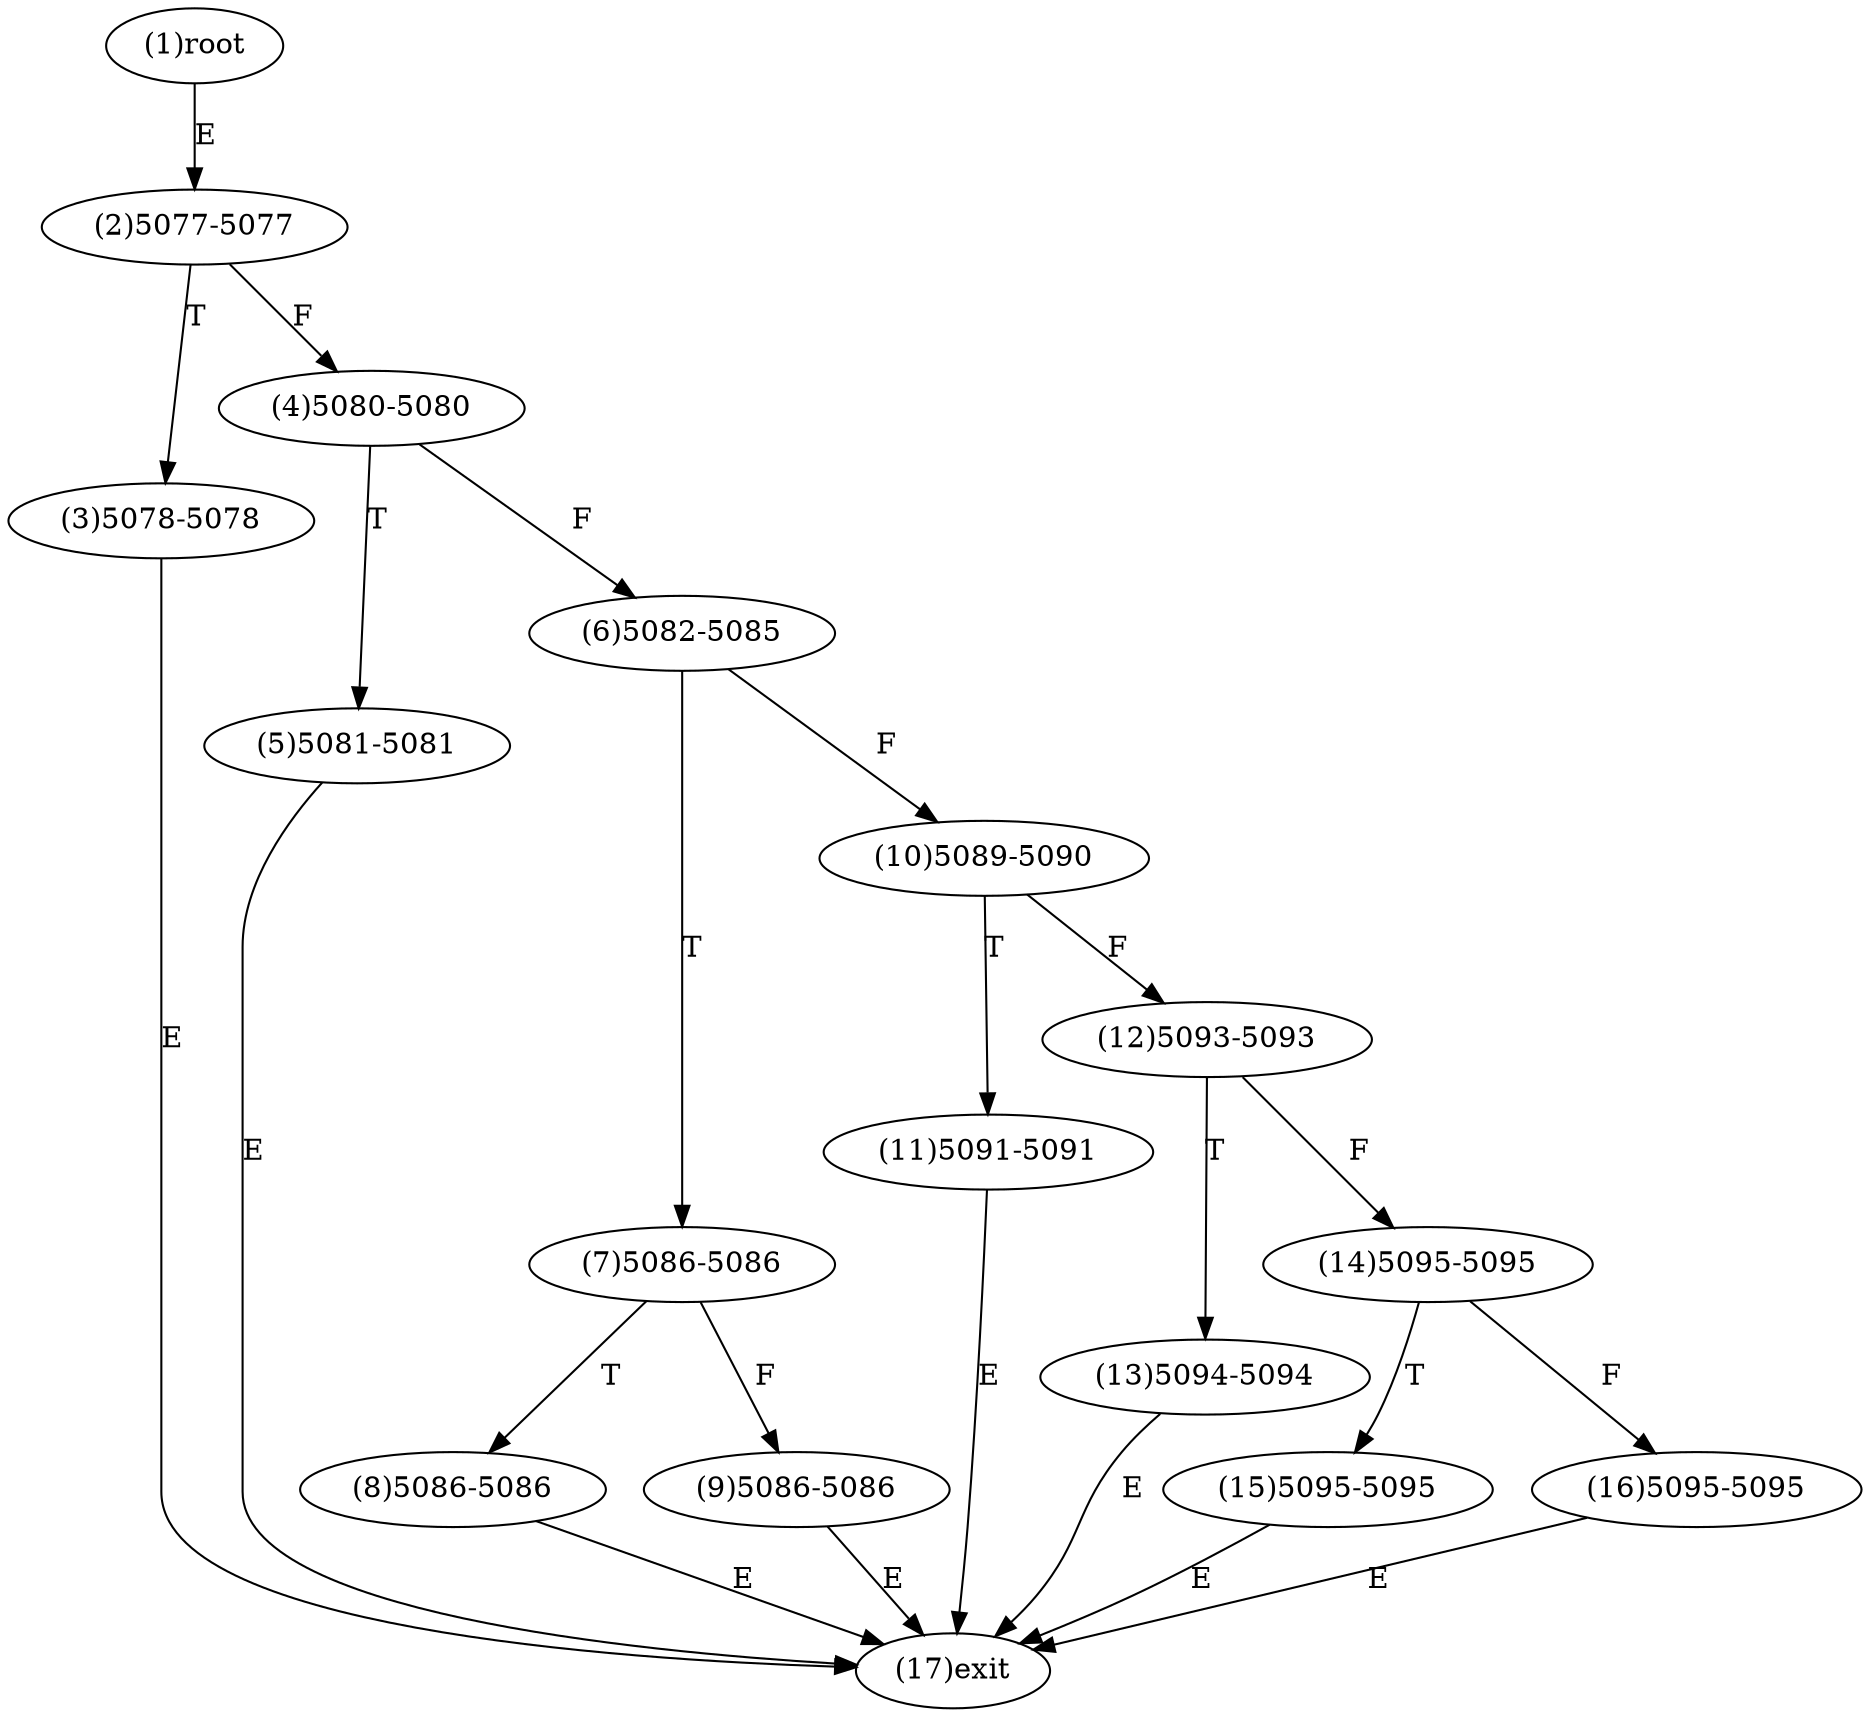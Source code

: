 digraph "" { 
1[ label="(1)root"];
2[ label="(2)5077-5077"];
3[ label="(3)5078-5078"];
4[ label="(4)5080-5080"];
5[ label="(5)5081-5081"];
6[ label="(6)5082-5085"];
7[ label="(7)5086-5086"];
8[ label="(8)5086-5086"];
9[ label="(9)5086-5086"];
10[ label="(10)5089-5090"];
11[ label="(11)5091-5091"];
12[ label="(12)5093-5093"];
13[ label="(13)5094-5094"];
14[ label="(14)5095-5095"];
15[ label="(15)5095-5095"];
17[ label="(17)exit"];
16[ label="(16)5095-5095"];
1->2[ label="E"];
2->4[ label="F"];
2->3[ label="T"];
3->17[ label="E"];
4->6[ label="F"];
4->5[ label="T"];
5->17[ label="E"];
6->10[ label="F"];
6->7[ label="T"];
7->9[ label="F"];
7->8[ label="T"];
8->17[ label="E"];
9->17[ label="E"];
10->12[ label="F"];
10->11[ label="T"];
11->17[ label="E"];
12->14[ label="F"];
12->13[ label="T"];
13->17[ label="E"];
14->16[ label="F"];
14->15[ label="T"];
15->17[ label="E"];
16->17[ label="E"];
}